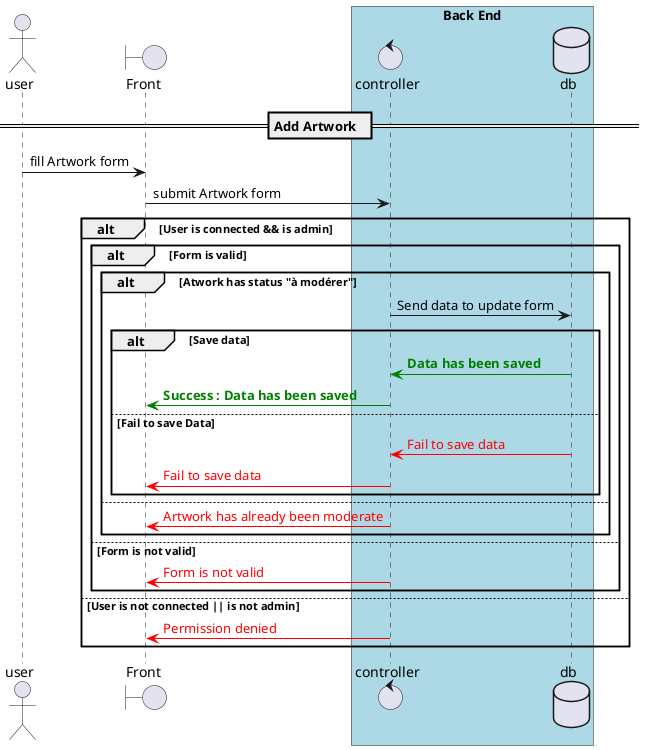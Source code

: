@startuml Valid an Artwork
actor user
boundary Front
box "Back End" #LightBlue
control controller
database db
end box

== Add Artwork  ==
user -> Front : fill Artwork form
Front -> controller : submit Artwork form
alt User is connected && is admin
    alt Form is valid
        alt Atwork has status "à modérer"
            controller -> db : Send data to update form
            alt Save data
                controller <[#green]- db : <color #green><b>Data has been saved
                Front <[#green]- controller : <color #green><b>Success : Data has been saved    
            else Fail to save Data
                controller <[#red]- db : <color #red>Fail to save data
                Front <[#red]- controller : <color #red>Fail to save data
            end
        else
            Front <[#red]- controller : <color #red>Artwork has already been moderate
        end
    else Form is not valid
        Front <[#red]- controller  : <color #red>Form is not valid
    end
else User is not connected || is not admin
    Front <[#red]- controller : <color #red>Permission denied
end




@enduml
